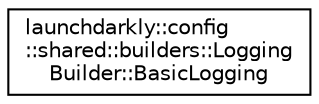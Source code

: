 digraph "Graphical Class Hierarchy"
{
 // LATEX_PDF_SIZE
  edge [fontname="Helvetica",fontsize="10",labelfontname="Helvetica",labelfontsize="10"];
  node [fontname="Helvetica",fontsize="10",shape=record];
  rankdir="LR";
  Node0 [label="launchdarkly::config\l::shared::builders::Logging\lBuilder::BasicLogging",height=0.2,width=0.4,color="black", fillcolor="white", style="filled",URL="$classlaunchdarkly_1_1config_1_1shared_1_1builders_1_1LoggingBuilder_1_1BasicLogging.html",tooltip=" "];
}
